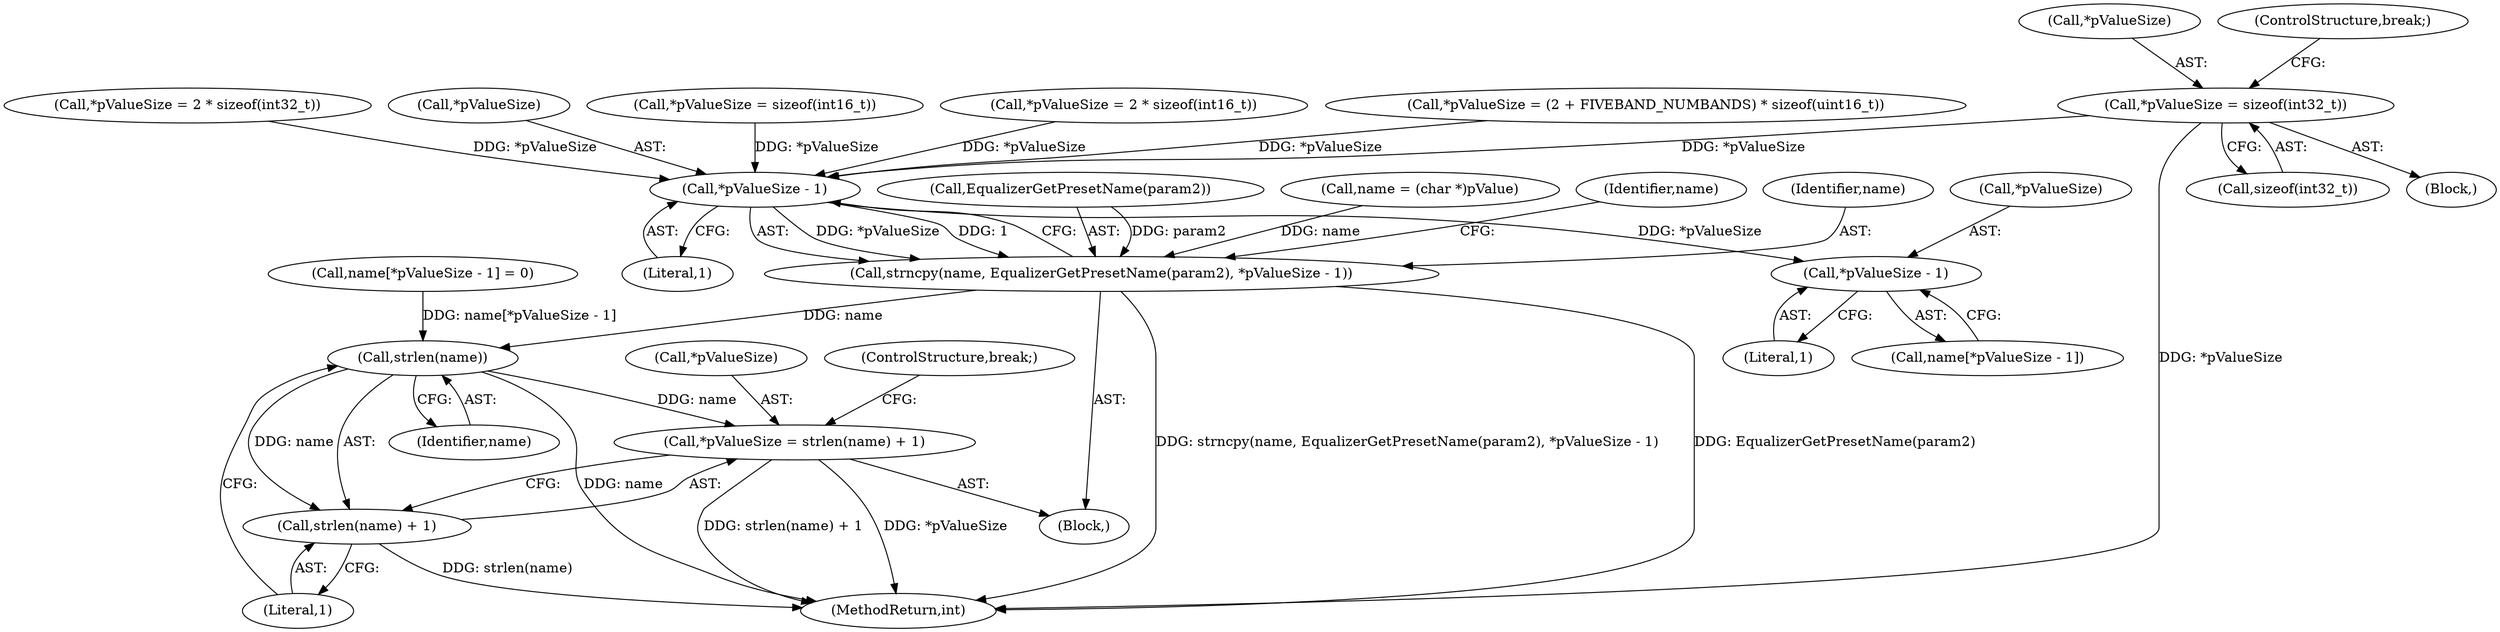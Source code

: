 digraph "0_Android_321ea5257e37c8edb26e66fe4ee78cca4cd915fe@API" {
"1000231" [label="(Call,*pValueSize = sizeof(int32_t))"];
"1000507" [label="(Call,*pValueSize - 1)"];
"1000503" [label="(Call,strncpy(name, EqualizerGetPresetName(param2), *pValueSize - 1))"];
"1000523" [label="(Call,strlen(name))"];
"1000519" [label="(Call,*pValueSize = strlen(name) + 1)"];
"1000522" [label="(Call,strlen(name) + 1)"];
"1000514" [label="(Call,*pValueSize - 1)"];
"1000523" [label="(Call,strlen(name))"];
"1000522" [label="(Call,strlen(name) + 1)"];
"1000258" [label="(Call,*pValueSize = (2 + FIVEBAND_NUMBANDS) * sizeof(uint16_t))"];
"1000231" [label="(Call,*pValueSize = sizeof(int32_t))"];
"1000234" [label="(Call,sizeof(int32_t))"];
"1000507" [label="(Call,*pValueSize - 1)"];
"1000512" [label="(Call,name[*pValueSize - 1])"];
"1000517" [label="(Literal,1)"];
"1000515" [label="(Call,*pValueSize)"];
"1000520" [label="(Call,*pValueSize)"];
"1000505" [label="(Call,EqualizerGetPresetName(param2))"];
"1000498" [label="(Call,name = (char *)pValue)"];
"1000232" [label="(Call,*pValueSize)"];
"1000525" [label="(Literal,1)"];
"1000513" [label="(Identifier,name)"];
"1000519" [label="(Call,*pValueSize = strlen(name) + 1)"];
"1000236" [label="(ControlStructure,break;)"];
"1000140" [label="(Block,)"];
"1000510" [label="(Literal,1)"];
"1000503" [label="(Call,strncpy(name, EqualizerGetPresetName(param2), *pValueSize - 1))"];
"1000514" [label="(Call,*pValueSize - 1)"];
"1000277" [label="(Block,)"];
"1000526" [label="(ControlStructure,break;)"];
"1000208" [label="(Call,*pValueSize = 2 * sizeof(int32_t))"];
"1000586" [label="(MethodReturn,int)"];
"1000508" [label="(Call,*pValueSize)"];
"1000160" [label="(Call,*pValueSize = sizeof(int16_t))"];
"1000511" [label="(Call,name[*pValueSize - 1] = 0)"];
"1000183" [label="(Call,*pValueSize = 2 * sizeof(int16_t))"];
"1000524" [label="(Identifier,name)"];
"1000504" [label="(Identifier,name)"];
"1000231" -> "1000140"  [label="AST: "];
"1000231" -> "1000234"  [label="CFG: "];
"1000232" -> "1000231"  [label="AST: "];
"1000234" -> "1000231"  [label="AST: "];
"1000236" -> "1000231"  [label="CFG: "];
"1000231" -> "1000586"  [label="DDG: *pValueSize"];
"1000231" -> "1000507"  [label="DDG: *pValueSize"];
"1000507" -> "1000503"  [label="AST: "];
"1000507" -> "1000510"  [label="CFG: "];
"1000508" -> "1000507"  [label="AST: "];
"1000510" -> "1000507"  [label="AST: "];
"1000503" -> "1000507"  [label="CFG: "];
"1000507" -> "1000503"  [label="DDG: *pValueSize"];
"1000507" -> "1000503"  [label="DDG: 1"];
"1000258" -> "1000507"  [label="DDG: *pValueSize"];
"1000208" -> "1000507"  [label="DDG: *pValueSize"];
"1000183" -> "1000507"  [label="DDG: *pValueSize"];
"1000160" -> "1000507"  [label="DDG: *pValueSize"];
"1000507" -> "1000514"  [label="DDG: *pValueSize"];
"1000503" -> "1000277"  [label="AST: "];
"1000504" -> "1000503"  [label="AST: "];
"1000505" -> "1000503"  [label="AST: "];
"1000513" -> "1000503"  [label="CFG: "];
"1000503" -> "1000586"  [label="DDG: strncpy(name, EqualizerGetPresetName(param2), *pValueSize - 1)"];
"1000503" -> "1000586"  [label="DDG: EqualizerGetPresetName(param2)"];
"1000498" -> "1000503"  [label="DDG: name"];
"1000505" -> "1000503"  [label="DDG: param2"];
"1000503" -> "1000523"  [label="DDG: name"];
"1000523" -> "1000522"  [label="AST: "];
"1000523" -> "1000524"  [label="CFG: "];
"1000524" -> "1000523"  [label="AST: "];
"1000525" -> "1000523"  [label="CFG: "];
"1000523" -> "1000586"  [label="DDG: name"];
"1000523" -> "1000519"  [label="DDG: name"];
"1000523" -> "1000522"  [label="DDG: name"];
"1000511" -> "1000523"  [label="DDG: name[*pValueSize - 1]"];
"1000519" -> "1000277"  [label="AST: "];
"1000519" -> "1000522"  [label="CFG: "];
"1000520" -> "1000519"  [label="AST: "];
"1000522" -> "1000519"  [label="AST: "];
"1000526" -> "1000519"  [label="CFG: "];
"1000519" -> "1000586"  [label="DDG: *pValueSize"];
"1000519" -> "1000586"  [label="DDG: strlen(name) + 1"];
"1000522" -> "1000525"  [label="CFG: "];
"1000525" -> "1000522"  [label="AST: "];
"1000522" -> "1000586"  [label="DDG: strlen(name)"];
"1000514" -> "1000512"  [label="AST: "];
"1000514" -> "1000517"  [label="CFG: "];
"1000515" -> "1000514"  [label="AST: "];
"1000517" -> "1000514"  [label="AST: "];
"1000512" -> "1000514"  [label="CFG: "];
}
